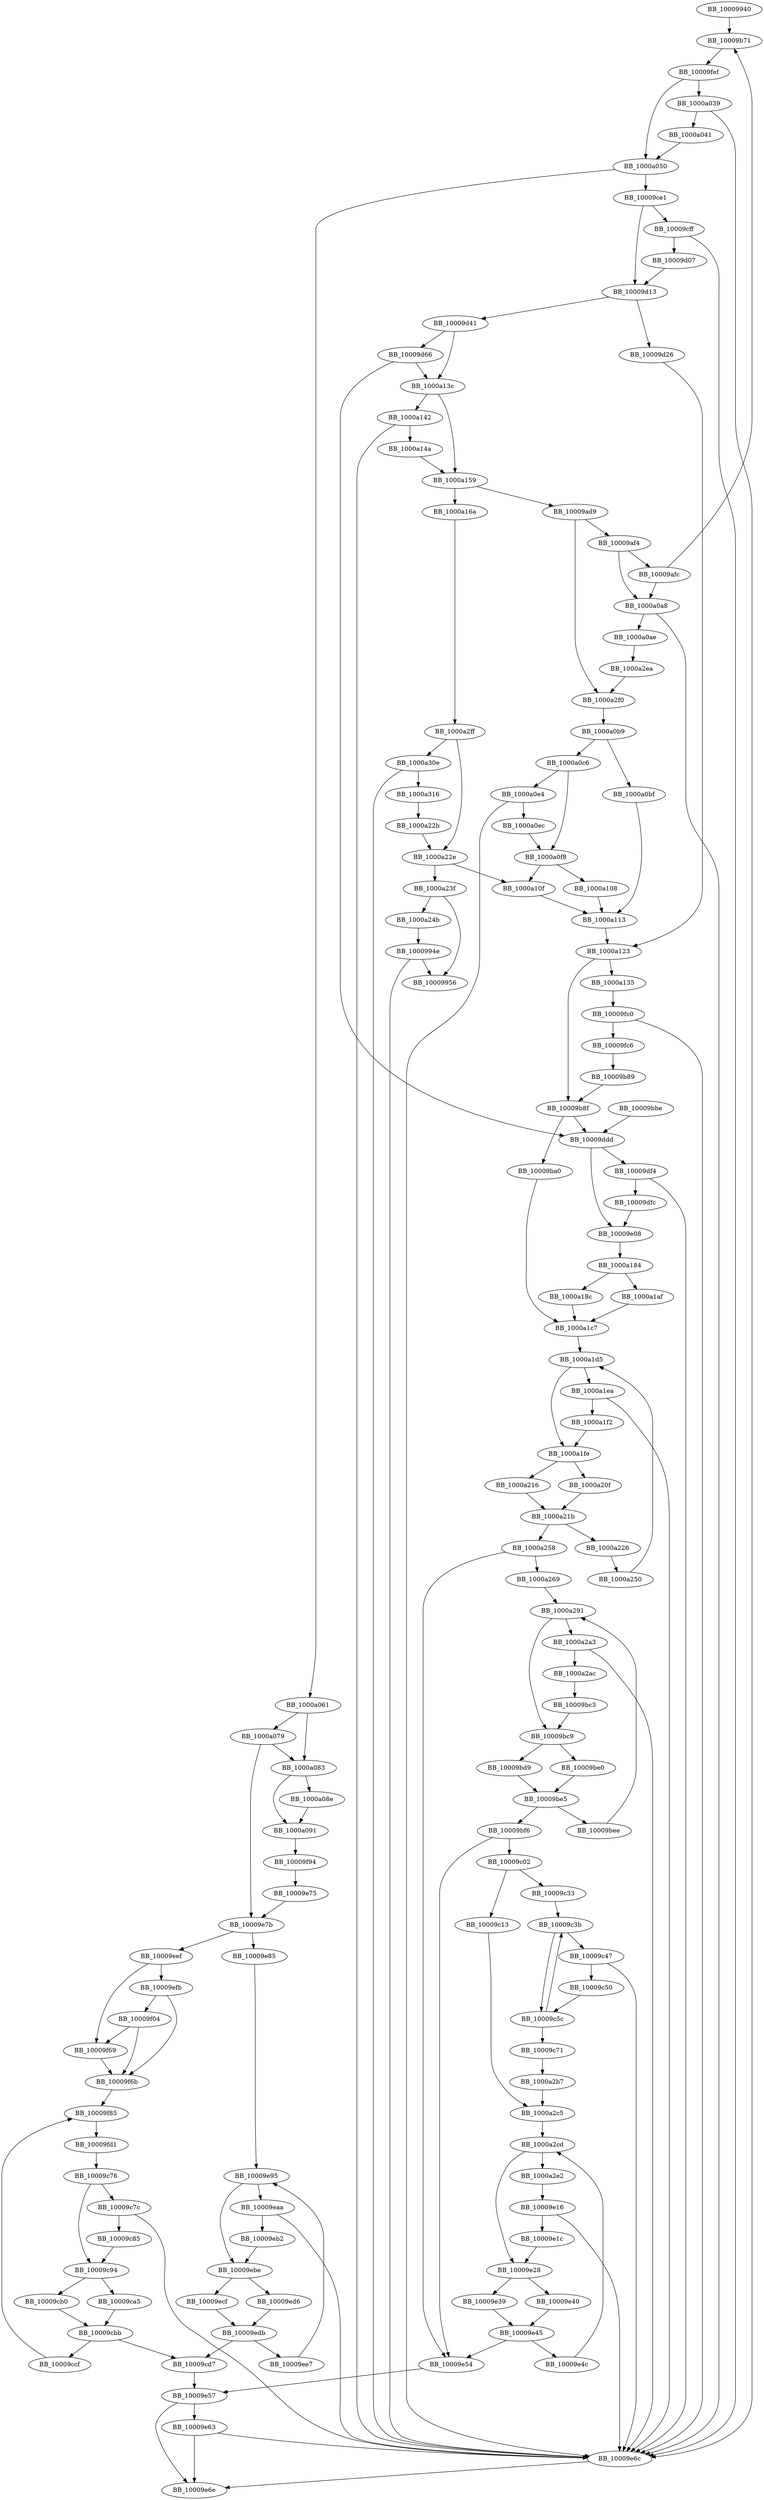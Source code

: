 DiGraph sub_10009940{
BB_10009940->BB_10009b71
BB_1000994e->BB_10009956
BB_1000994e->BB_10009e6c
BB_10009ad9->BB_10009af4
BB_10009ad9->BB_1000a2f0
BB_10009af4->BB_10009afc
BB_10009af4->BB_1000a0a8
BB_10009afc->BB_10009b71
BB_10009afc->BB_1000a0a8
BB_10009b71->BB_10009fef
BB_10009b89->BB_10009b8f
BB_10009b8f->BB_10009ba0
BB_10009b8f->BB_10009ddd
BB_10009ba0->BB_1000a1c7
BB_10009bbe->BB_10009ddd
BB_10009bc3->BB_10009bc9
BB_10009bc9->BB_10009bd9
BB_10009bc9->BB_10009be0
BB_10009bd9->BB_10009be5
BB_10009be0->BB_10009be5
BB_10009be5->BB_10009bee
BB_10009be5->BB_10009bf6
BB_10009bee->BB_1000a291
BB_10009bf6->BB_10009c02
BB_10009bf6->BB_10009e54
BB_10009c02->BB_10009c13
BB_10009c02->BB_10009c33
BB_10009c13->BB_1000a2c5
BB_10009c33->BB_10009c3b
BB_10009c3b->BB_10009c47
BB_10009c3b->BB_10009c5c
BB_10009c47->BB_10009c50
BB_10009c47->BB_10009e6c
BB_10009c50->BB_10009c5c
BB_10009c5c->BB_10009c3b
BB_10009c5c->BB_10009c71
BB_10009c71->BB_1000a2b7
BB_10009c76->BB_10009c7c
BB_10009c76->BB_10009c94
BB_10009c7c->BB_10009c85
BB_10009c7c->BB_10009e6c
BB_10009c85->BB_10009c94
BB_10009c94->BB_10009ca5
BB_10009c94->BB_10009cb0
BB_10009ca5->BB_10009cbb
BB_10009cb0->BB_10009cbb
BB_10009cbb->BB_10009ccf
BB_10009cbb->BB_10009cd7
BB_10009ccf->BB_10009f85
BB_10009cd7->BB_10009e57
BB_10009ce1->BB_10009cff
BB_10009ce1->BB_10009d13
BB_10009cff->BB_10009d07
BB_10009cff->BB_10009e6c
BB_10009d07->BB_10009d13
BB_10009d13->BB_10009d26
BB_10009d13->BB_10009d41
BB_10009d26->BB_1000a123
BB_10009d41->BB_10009d66
BB_10009d41->BB_1000a13c
BB_10009d66->BB_10009ddd
BB_10009d66->BB_1000a13c
BB_10009ddd->BB_10009df4
BB_10009ddd->BB_10009e08
BB_10009df4->BB_10009dfc
BB_10009df4->BB_10009e6c
BB_10009dfc->BB_10009e08
BB_10009e08->BB_1000a184
BB_10009e16->BB_10009e1c
BB_10009e16->BB_10009e6c
BB_10009e1c->BB_10009e28
BB_10009e28->BB_10009e39
BB_10009e28->BB_10009e40
BB_10009e39->BB_10009e45
BB_10009e40->BB_10009e45
BB_10009e45->BB_10009e4c
BB_10009e45->BB_10009e54
BB_10009e4c->BB_1000a2cd
BB_10009e54->BB_10009e57
BB_10009e57->BB_10009e63
BB_10009e57->BB_10009e6e
BB_10009e63->BB_10009e6c
BB_10009e63->BB_10009e6e
BB_10009e6c->BB_10009e6e
BB_10009e75->BB_10009e7b
BB_10009e7b->BB_10009e85
BB_10009e7b->BB_10009eef
BB_10009e85->BB_10009e95
BB_10009e95->BB_10009eaa
BB_10009e95->BB_10009ebe
BB_10009eaa->BB_10009e6c
BB_10009eaa->BB_10009eb2
BB_10009eb2->BB_10009ebe
BB_10009ebe->BB_10009ecf
BB_10009ebe->BB_10009ed6
BB_10009ecf->BB_10009edb
BB_10009ed6->BB_10009edb
BB_10009edb->BB_10009cd7
BB_10009edb->BB_10009ee7
BB_10009ee7->BB_10009e95
BB_10009eef->BB_10009efb
BB_10009eef->BB_10009f69
BB_10009efb->BB_10009f04
BB_10009efb->BB_10009f6b
BB_10009f04->BB_10009f69
BB_10009f04->BB_10009f6b
BB_10009f69->BB_10009f6b
BB_10009f6b->BB_10009f85
BB_10009f85->BB_10009fd1
BB_10009f94->BB_10009e75
BB_10009fc0->BB_10009e6c
BB_10009fc0->BB_10009fc6
BB_10009fc6->BB_10009b89
BB_10009fd1->BB_10009c76
BB_10009fef->BB_1000a039
BB_10009fef->BB_1000a050
BB_1000a039->BB_10009e6c
BB_1000a039->BB_1000a041
BB_1000a041->BB_1000a050
BB_1000a050->BB_10009ce1
BB_1000a050->BB_1000a061
BB_1000a061->BB_1000a079
BB_1000a061->BB_1000a083
BB_1000a079->BB_10009e7b
BB_1000a079->BB_1000a083
BB_1000a083->BB_1000a08e
BB_1000a083->BB_1000a091
BB_1000a08e->BB_1000a091
BB_1000a091->BB_10009f94
BB_1000a0a8->BB_10009e6c
BB_1000a0a8->BB_1000a0ae
BB_1000a0ae->BB_1000a2ea
BB_1000a0b9->BB_1000a0bf
BB_1000a0b9->BB_1000a0c6
BB_1000a0bf->BB_1000a113
BB_1000a0c6->BB_1000a0e4
BB_1000a0c6->BB_1000a0f8
BB_1000a0e4->BB_10009e6c
BB_1000a0e4->BB_1000a0ec
BB_1000a0ec->BB_1000a0f8
BB_1000a0f8->BB_1000a108
BB_1000a0f8->BB_1000a10f
BB_1000a108->BB_1000a113
BB_1000a10f->BB_1000a113
BB_1000a113->BB_1000a123
BB_1000a123->BB_10009b8f
BB_1000a123->BB_1000a135
BB_1000a135->BB_10009fc0
BB_1000a13c->BB_1000a142
BB_1000a13c->BB_1000a159
BB_1000a142->BB_10009e6c
BB_1000a142->BB_1000a14a
BB_1000a14a->BB_1000a159
BB_1000a159->BB_10009ad9
BB_1000a159->BB_1000a16a
BB_1000a16a->BB_1000a2ff
BB_1000a184->BB_1000a18c
BB_1000a184->BB_1000a1af
BB_1000a18c->BB_1000a1c7
BB_1000a1af->BB_1000a1c7
BB_1000a1c7->BB_1000a1d5
BB_1000a1d5->BB_1000a1ea
BB_1000a1d5->BB_1000a1fe
BB_1000a1ea->BB_10009e6c
BB_1000a1ea->BB_1000a1f2
BB_1000a1f2->BB_1000a1fe
BB_1000a1fe->BB_1000a20f
BB_1000a1fe->BB_1000a216
BB_1000a20f->BB_1000a21b
BB_1000a216->BB_1000a21b
BB_1000a21b->BB_1000a226
BB_1000a21b->BB_1000a258
BB_1000a226->BB_1000a250
BB_1000a22b->BB_1000a22e
BB_1000a22e->BB_1000a10f
BB_1000a22e->BB_1000a23f
BB_1000a23f->BB_10009956
BB_1000a23f->BB_1000a24b
BB_1000a24b->BB_1000994e
BB_1000a250->BB_1000a1d5
BB_1000a258->BB_10009e54
BB_1000a258->BB_1000a269
BB_1000a269->BB_1000a291
BB_1000a291->BB_10009bc9
BB_1000a291->BB_1000a2a3
BB_1000a2a3->BB_10009e6c
BB_1000a2a3->BB_1000a2ac
BB_1000a2ac->BB_10009bc3
BB_1000a2b7->BB_1000a2c5
BB_1000a2c5->BB_1000a2cd
BB_1000a2cd->BB_10009e28
BB_1000a2cd->BB_1000a2e2
BB_1000a2e2->BB_10009e16
BB_1000a2ea->BB_1000a2f0
BB_1000a2f0->BB_1000a0b9
BB_1000a2ff->BB_1000a22e
BB_1000a2ff->BB_1000a30e
BB_1000a30e->BB_10009e6c
BB_1000a30e->BB_1000a316
BB_1000a316->BB_1000a22b
}
